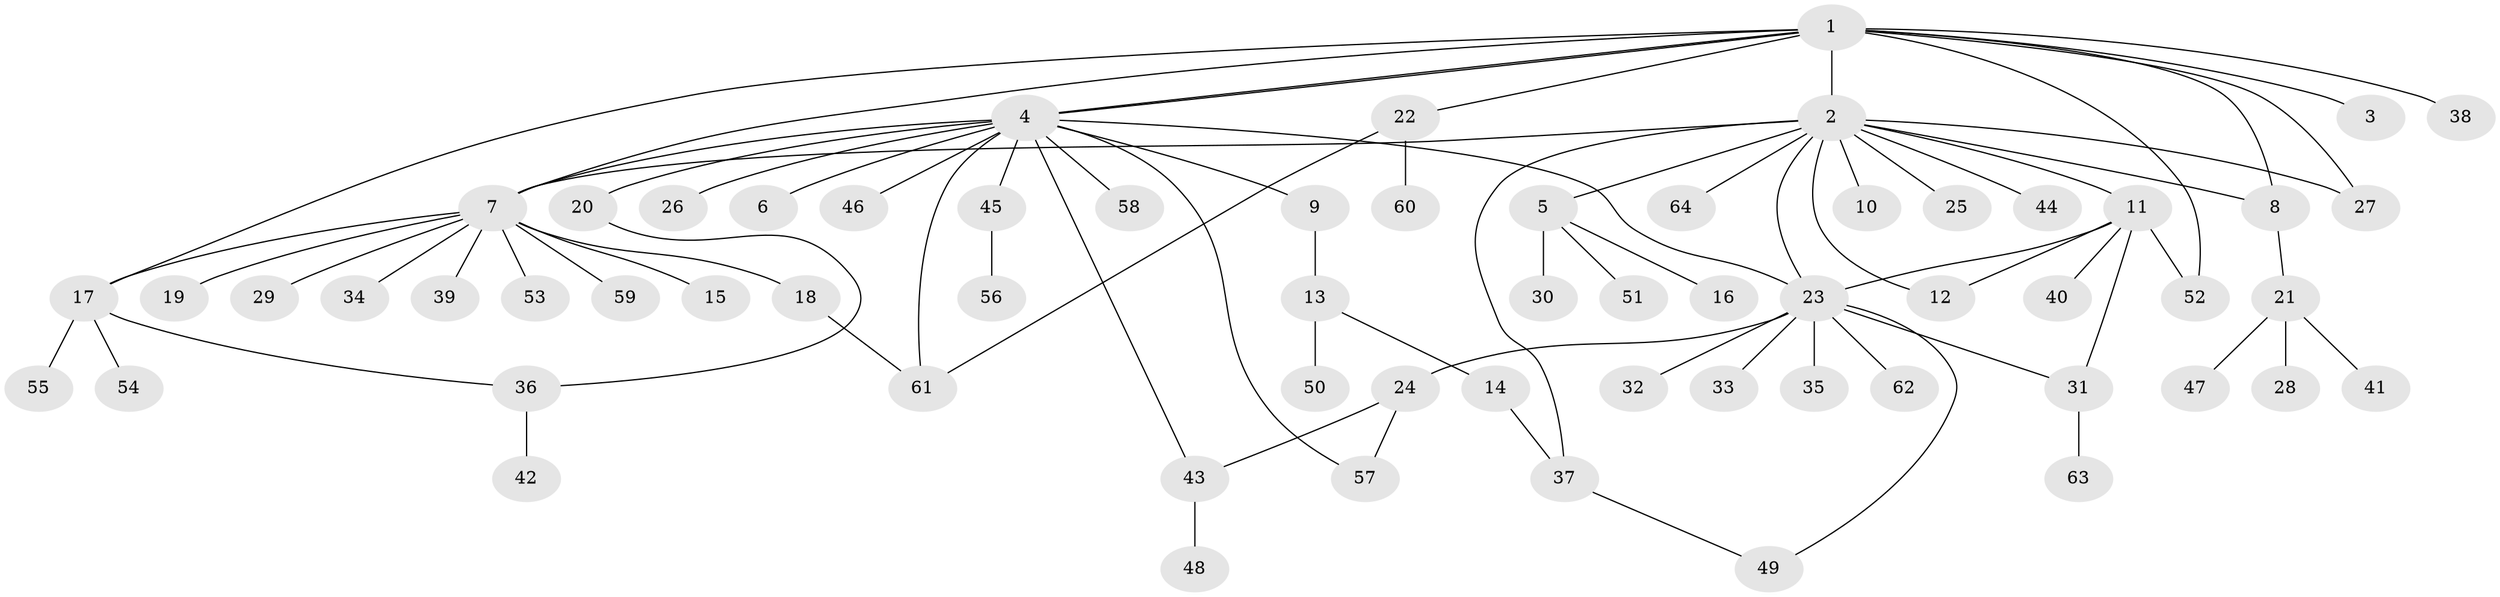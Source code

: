 // coarse degree distribution, {12: 0.04, 1: 0.62, 13: 0.02, 3: 0.1, 10: 0.02, 2: 0.12, 6: 0.02, 4: 0.04, 9: 0.02}
// Generated by graph-tools (version 1.1) at 2025/23/03/03/25 07:23:49]
// undirected, 64 vertices, 81 edges
graph export_dot {
graph [start="1"]
  node [color=gray90,style=filled];
  1;
  2;
  3;
  4;
  5;
  6;
  7;
  8;
  9;
  10;
  11;
  12;
  13;
  14;
  15;
  16;
  17;
  18;
  19;
  20;
  21;
  22;
  23;
  24;
  25;
  26;
  27;
  28;
  29;
  30;
  31;
  32;
  33;
  34;
  35;
  36;
  37;
  38;
  39;
  40;
  41;
  42;
  43;
  44;
  45;
  46;
  47;
  48;
  49;
  50;
  51;
  52;
  53;
  54;
  55;
  56;
  57;
  58;
  59;
  60;
  61;
  62;
  63;
  64;
  1 -- 2;
  1 -- 3;
  1 -- 4;
  1 -- 4;
  1 -- 7;
  1 -- 8;
  1 -- 17;
  1 -- 22;
  1 -- 27;
  1 -- 38;
  1 -- 52;
  2 -- 5;
  2 -- 7;
  2 -- 8;
  2 -- 10;
  2 -- 11;
  2 -- 12;
  2 -- 23;
  2 -- 25;
  2 -- 27;
  2 -- 37;
  2 -- 44;
  2 -- 64;
  4 -- 6;
  4 -- 7;
  4 -- 9;
  4 -- 20;
  4 -- 23;
  4 -- 26;
  4 -- 43;
  4 -- 45;
  4 -- 46;
  4 -- 57;
  4 -- 58;
  4 -- 61;
  5 -- 16;
  5 -- 30;
  5 -- 51;
  7 -- 15;
  7 -- 17;
  7 -- 18;
  7 -- 19;
  7 -- 29;
  7 -- 34;
  7 -- 39;
  7 -- 53;
  7 -- 59;
  8 -- 21;
  9 -- 13;
  11 -- 12;
  11 -- 23;
  11 -- 31;
  11 -- 40;
  11 -- 52;
  13 -- 14;
  13 -- 50;
  14 -- 37;
  17 -- 36;
  17 -- 54;
  17 -- 55;
  18 -- 61;
  20 -- 36;
  21 -- 28;
  21 -- 41;
  21 -- 47;
  22 -- 60;
  22 -- 61;
  23 -- 24;
  23 -- 31;
  23 -- 32;
  23 -- 33;
  23 -- 35;
  23 -- 49;
  23 -- 62;
  24 -- 43;
  24 -- 57;
  31 -- 63;
  36 -- 42;
  37 -- 49;
  43 -- 48;
  45 -- 56;
}
